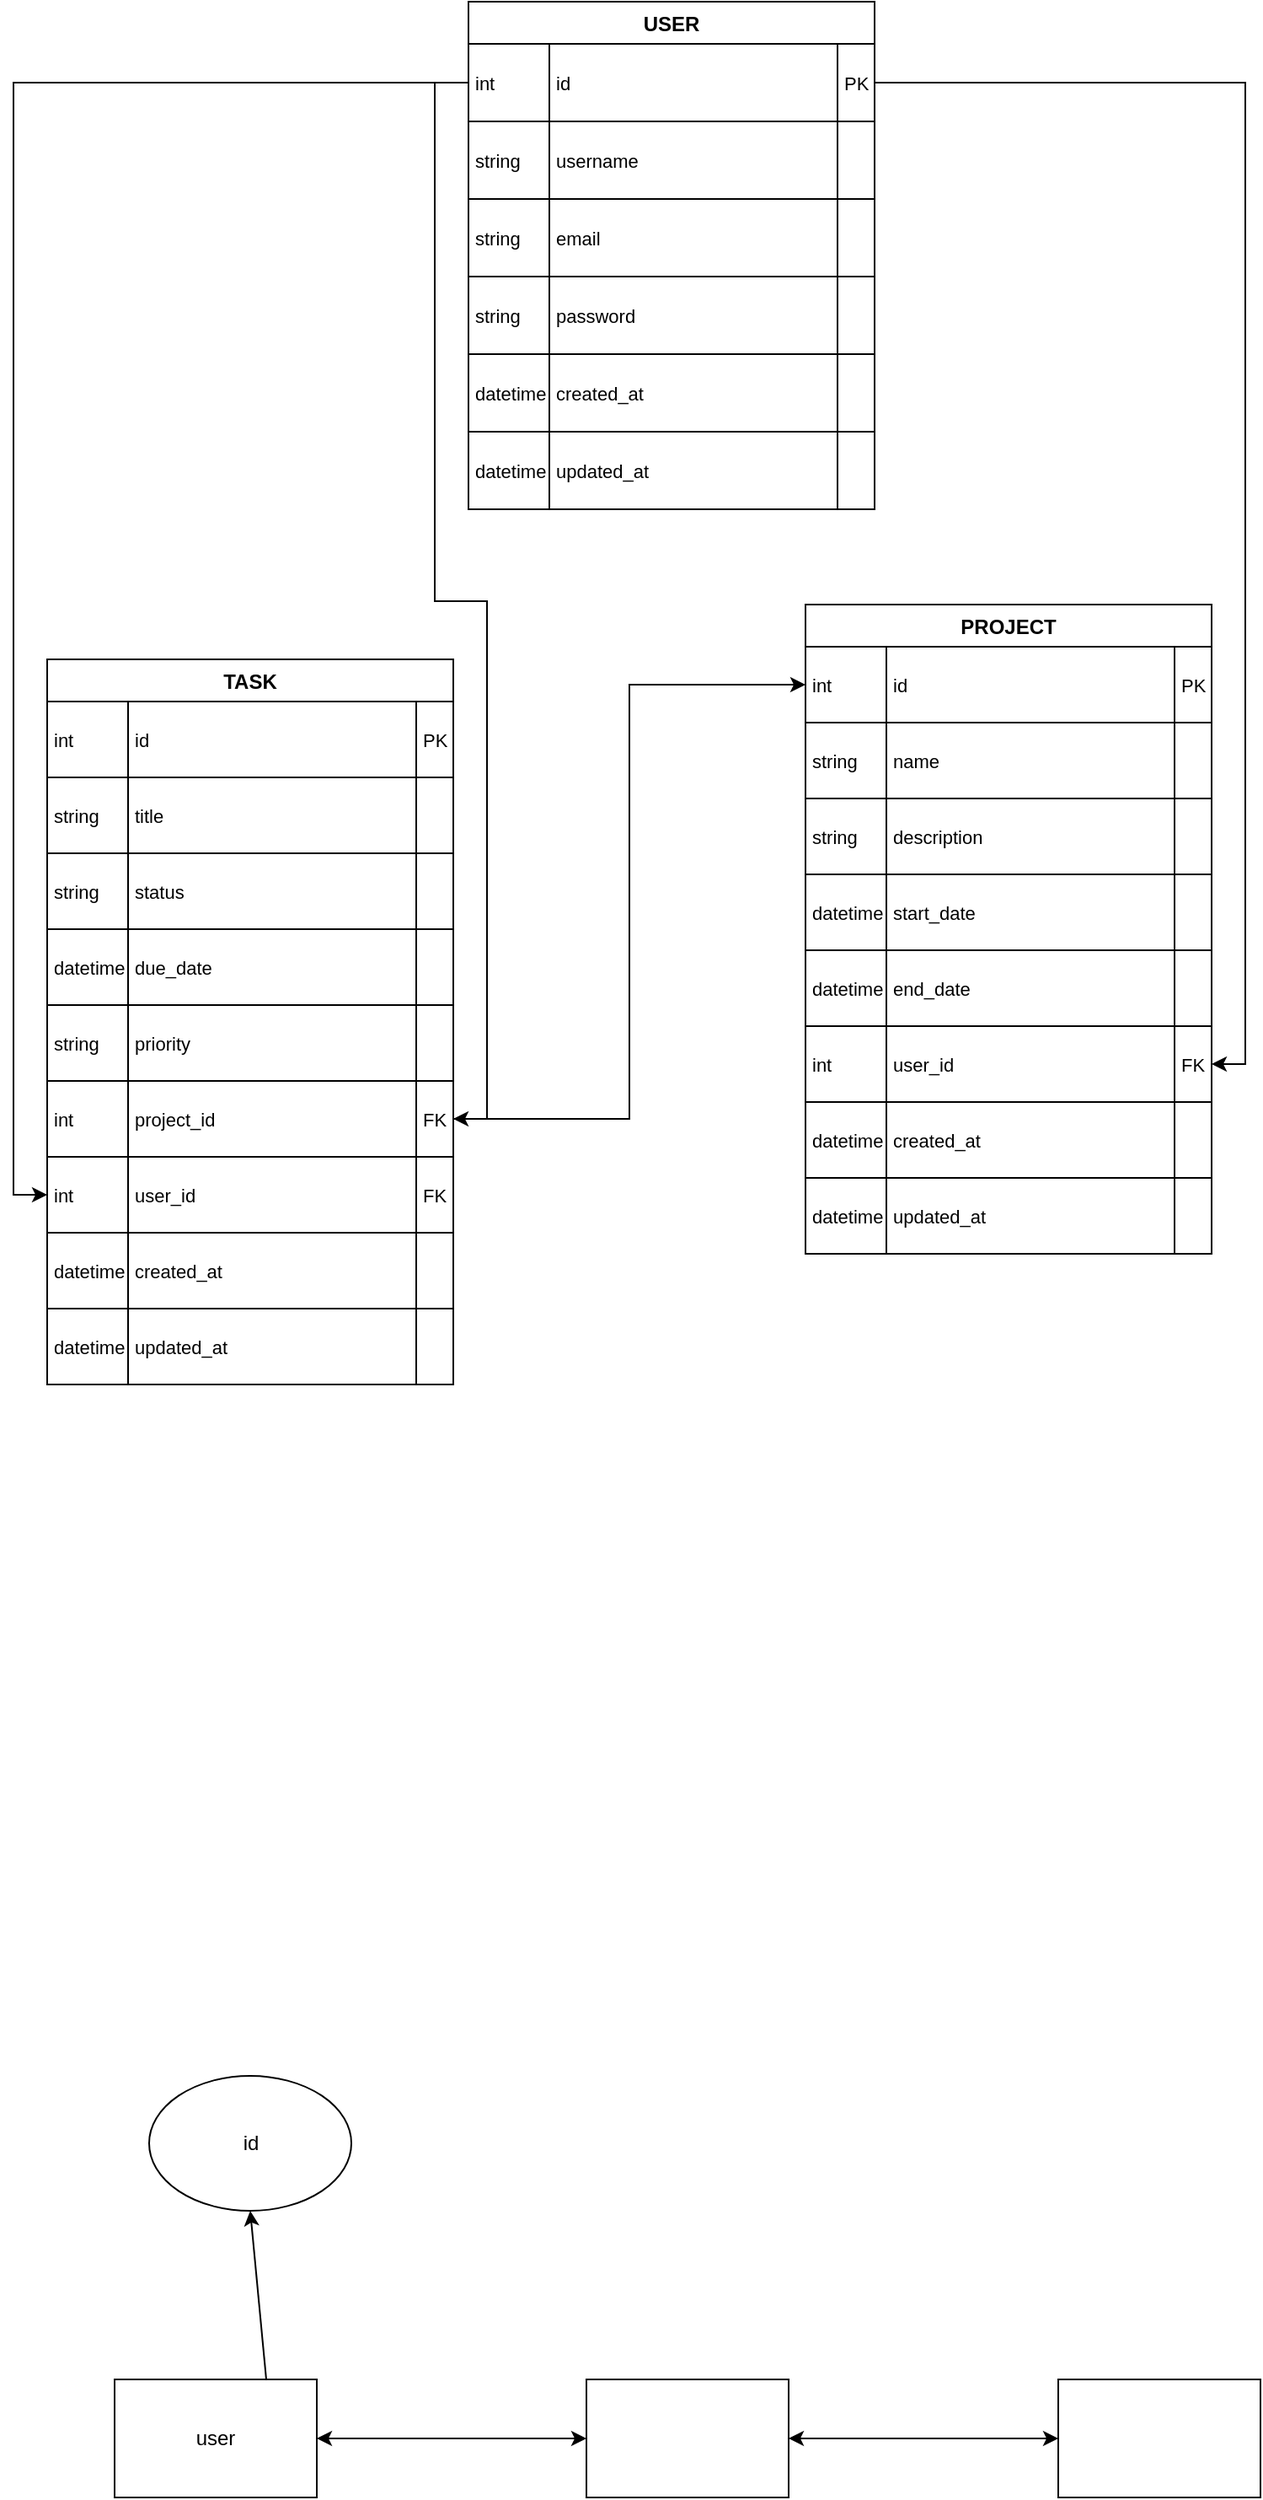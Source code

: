<mxfile version="28.2.0">
  <diagram name="Page-1" id="C9SLLcwLs_sJ_ZiHnEhX">
    <mxGraphModel dx="1042" dy="1711" grid="1" gridSize="10" guides="1" tooltips="1" connect="1" arrows="1" fold="1" page="1" pageScale="1" pageWidth="850" pageHeight="1100" math="0" shadow="0">
      <root>
        <mxCell id="0" />
        <mxCell id="1" parent="0" />
        <mxCell id="2" value="USER" style="shape=table;startSize=25;container=1;collapsible=0;childLayout=tableLayout;fixedRows=1;rowLines=1;fontStyle=1;align=center;resizeLast=1;" parent="1" vertex="1">
          <mxGeometry x="290" y="-1080" width="241" height="301" as="geometry" />
        </mxCell>
        <mxCell id="3" style="shape=tableRow;horizontal=0;startSize=0;swimlaneHead=0;swimlaneBody=0;fillColor=none;collapsible=0;dropTarget=0;points=[[0,0.5],[1,0.5]];portConstraint=eastwest;top=0;left=0;right=0;bottom=0;" parent="2" vertex="1">
          <mxGeometry y="25" width="241" height="46" as="geometry" />
        </mxCell>
        <mxCell id="4" value="int" style="shape=partialRectangle;connectable=0;fillColor=none;top=0;left=0;bottom=0;right=0;align=left;spacingLeft=2;overflow=hidden;fontSize=11;" parent="3" vertex="1">
          <mxGeometry width="48" height="46" as="geometry">
            <mxRectangle width="48" height="46" as="alternateBounds" />
          </mxGeometry>
        </mxCell>
        <mxCell id="5" value="id" style="shape=partialRectangle;connectable=0;fillColor=none;top=0;left=0;bottom=0;right=0;align=left;spacingLeft=2;overflow=hidden;fontSize=11;" parent="3" vertex="1">
          <mxGeometry x="48" width="171" height="46" as="geometry">
            <mxRectangle width="171" height="46" as="alternateBounds" />
          </mxGeometry>
        </mxCell>
        <mxCell id="6" value="PK" style="shape=partialRectangle;connectable=0;fillColor=none;top=0;left=0;bottom=0;right=0;align=left;spacingLeft=2;overflow=hidden;fontSize=11;" parent="3" vertex="1">
          <mxGeometry x="219" width="22" height="46" as="geometry">
            <mxRectangle width="22" height="46" as="alternateBounds" />
          </mxGeometry>
        </mxCell>
        <mxCell id="7" style="shape=tableRow;horizontal=0;startSize=0;swimlaneHead=0;swimlaneBody=0;fillColor=none;collapsible=0;dropTarget=0;points=[[0,0.5],[1,0.5]];portConstraint=eastwest;top=0;left=0;right=0;bottom=0;" parent="2" vertex="1">
          <mxGeometry y="71" width="241" height="46" as="geometry" />
        </mxCell>
        <mxCell id="8" value="string" style="shape=partialRectangle;connectable=0;fillColor=none;top=0;left=0;bottom=0;right=0;align=left;spacingLeft=2;overflow=hidden;fontSize=11;" parent="7" vertex="1">
          <mxGeometry width="48" height="46" as="geometry">
            <mxRectangle width="48" height="46" as="alternateBounds" />
          </mxGeometry>
        </mxCell>
        <mxCell id="9" value="username" style="shape=partialRectangle;connectable=0;fillColor=none;top=0;left=0;bottom=0;right=0;align=left;spacingLeft=2;overflow=hidden;fontSize=11;" parent="7" vertex="1">
          <mxGeometry x="48" width="171" height="46" as="geometry">
            <mxRectangle width="171" height="46" as="alternateBounds" />
          </mxGeometry>
        </mxCell>
        <mxCell id="10" value="" style="shape=partialRectangle;connectable=0;fillColor=none;top=0;left=0;bottom=0;right=0;align=left;spacingLeft=2;overflow=hidden;fontSize=11;" parent="7" vertex="1">
          <mxGeometry x="219" width="22" height="46" as="geometry">
            <mxRectangle width="22" height="46" as="alternateBounds" />
          </mxGeometry>
        </mxCell>
        <mxCell id="11" style="shape=tableRow;horizontal=0;startSize=0;swimlaneHead=0;swimlaneBody=0;fillColor=none;collapsible=0;dropTarget=0;points=[[0,0.5],[1,0.5]];portConstraint=eastwest;top=0;left=0;right=0;bottom=0;" parent="2" vertex="1">
          <mxGeometry y="117" width="241" height="46" as="geometry" />
        </mxCell>
        <mxCell id="12" value="string" style="shape=partialRectangle;connectable=0;fillColor=none;top=0;left=0;bottom=0;right=0;align=left;spacingLeft=2;overflow=hidden;fontSize=11;" parent="11" vertex="1">
          <mxGeometry width="48" height="46" as="geometry">
            <mxRectangle width="48" height="46" as="alternateBounds" />
          </mxGeometry>
        </mxCell>
        <mxCell id="13" value="email" style="shape=partialRectangle;connectable=0;fillColor=none;top=0;left=0;bottom=0;right=0;align=left;spacingLeft=2;overflow=hidden;fontSize=11;" parent="11" vertex="1">
          <mxGeometry x="48" width="171" height="46" as="geometry">
            <mxRectangle width="171" height="46" as="alternateBounds" />
          </mxGeometry>
        </mxCell>
        <mxCell id="14" value="" style="shape=partialRectangle;connectable=0;fillColor=none;top=0;left=0;bottom=0;right=0;align=left;spacingLeft=2;overflow=hidden;fontSize=11;" parent="11" vertex="1">
          <mxGeometry x="219" width="22" height="46" as="geometry">
            <mxRectangle width="22" height="46" as="alternateBounds" />
          </mxGeometry>
        </mxCell>
        <mxCell id="15" style="shape=tableRow;horizontal=0;startSize=0;swimlaneHead=0;swimlaneBody=0;fillColor=none;collapsible=0;dropTarget=0;points=[[0,0.5],[1,0.5]];portConstraint=eastwest;top=0;left=0;right=0;bottom=0;" parent="2" vertex="1">
          <mxGeometry y="163" width="241" height="46" as="geometry" />
        </mxCell>
        <mxCell id="16" value="string" style="shape=partialRectangle;connectable=0;fillColor=none;top=0;left=0;bottom=0;right=0;align=left;spacingLeft=2;overflow=hidden;fontSize=11;" parent="15" vertex="1">
          <mxGeometry width="48" height="46" as="geometry">
            <mxRectangle width="48" height="46" as="alternateBounds" />
          </mxGeometry>
        </mxCell>
        <mxCell id="17" value="password" style="shape=partialRectangle;connectable=0;fillColor=none;top=0;left=0;bottom=0;right=0;align=left;spacingLeft=2;overflow=hidden;fontSize=11;" parent="15" vertex="1">
          <mxGeometry x="48" width="171" height="46" as="geometry">
            <mxRectangle width="171" height="46" as="alternateBounds" />
          </mxGeometry>
        </mxCell>
        <mxCell id="18" value="" style="shape=partialRectangle;connectable=0;fillColor=none;top=0;left=0;bottom=0;right=0;align=left;spacingLeft=2;overflow=hidden;fontSize=11;" parent="15" vertex="1">
          <mxGeometry x="219" width="22" height="46" as="geometry">
            <mxRectangle width="22" height="46" as="alternateBounds" />
          </mxGeometry>
        </mxCell>
        <mxCell id="19" style="shape=tableRow;horizontal=0;startSize=0;swimlaneHead=0;swimlaneBody=0;fillColor=none;collapsible=0;dropTarget=0;points=[[0,0.5],[1,0.5]];portConstraint=eastwest;top=0;left=0;right=0;bottom=0;" parent="2" vertex="1">
          <mxGeometry y="209" width="241" height="46" as="geometry" />
        </mxCell>
        <mxCell id="20" value="datetime" style="shape=partialRectangle;connectable=0;fillColor=none;top=0;left=0;bottom=0;right=0;align=left;spacingLeft=2;overflow=hidden;fontSize=11;" parent="19" vertex="1">
          <mxGeometry width="48" height="46" as="geometry">
            <mxRectangle width="48" height="46" as="alternateBounds" />
          </mxGeometry>
        </mxCell>
        <mxCell id="21" value="created_at" style="shape=partialRectangle;connectable=0;fillColor=none;top=0;left=0;bottom=0;right=0;align=left;spacingLeft=2;overflow=hidden;fontSize=11;" parent="19" vertex="1">
          <mxGeometry x="48" width="171" height="46" as="geometry">
            <mxRectangle width="171" height="46" as="alternateBounds" />
          </mxGeometry>
        </mxCell>
        <mxCell id="22" value="" style="shape=partialRectangle;connectable=0;fillColor=none;top=0;left=0;bottom=0;right=0;align=left;spacingLeft=2;overflow=hidden;fontSize=11;" parent="19" vertex="1">
          <mxGeometry x="219" width="22" height="46" as="geometry">
            <mxRectangle width="22" height="46" as="alternateBounds" />
          </mxGeometry>
        </mxCell>
        <mxCell id="23" style="shape=tableRow;horizontal=0;startSize=0;swimlaneHead=0;swimlaneBody=0;fillColor=none;collapsible=0;dropTarget=0;points=[[0,0.5],[1,0.5]];portConstraint=eastwest;top=0;left=0;right=0;bottom=0;" parent="2" vertex="1">
          <mxGeometry y="255" width="241" height="46" as="geometry" />
        </mxCell>
        <mxCell id="24" value="datetime" style="shape=partialRectangle;connectable=0;fillColor=none;top=0;left=0;bottom=0;right=0;align=left;spacingLeft=2;overflow=hidden;fontSize=11;" parent="23" vertex="1">
          <mxGeometry width="48" height="46" as="geometry">
            <mxRectangle width="48" height="46" as="alternateBounds" />
          </mxGeometry>
        </mxCell>
        <mxCell id="25" value="updated_at" style="shape=partialRectangle;connectable=0;fillColor=none;top=0;left=0;bottom=0;right=0;align=left;spacingLeft=2;overflow=hidden;fontSize=11;" parent="23" vertex="1">
          <mxGeometry x="48" width="171" height="46" as="geometry">
            <mxRectangle width="171" height="46" as="alternateBounds" />
          </mxGeometry>
        </mxCell>
        <mxCell id="26" value="" style="shape=partialRectangle;connectable=0;fillColor=none;top=0;left=0;bottom=0;right=0;align=left;spacingLeft=2;overflow=hidden;fontSize=11;" parent="23" vertex="1">
          <mxGeometry x="219" width="22" height="46" as="geometry">
            <mxRectangle width="22" height="46" as="alternateBounds" />
          </mxGeometry>
        </mxCell>
        <mxCell id="27" value="PROJECT" style="shape=table;startSize=25;container=1;collapsible=0;childLayout=tableLayout;fixedRows=1;rowLines=1;fontStyle=1;align=center;resizeLast=1;" parent="1" vertex="1">
          <mxGeometry x="490" y="-722.5" width="241" height="385" as="geometry" />
        </mxCell>
        <mxCell id="28" style="shape=tableRow;horizontal=0;startSize=0;swimlaneHead=0;swimlaneBody=0;fillColor=none;collapsible=0;dropTarget=0;points=[[0,0.5],[1,0.5]];portConstraint=eastwest;top=0;left=0;right=0;bottom=0;" parent="27" vertex="1">
          <mxGeometry y="25" width="241" height="45" as="geometry" />
        </mxCell>
        <mxCell id="29" value="int" style="shape=partialRectangle;connectable=0;fillColor=none;top=0;left=0;bottom=0;right=0;align=left;spacingLeft=2;overflow=hidden;fontSize=11;" parent="28" vertex="1">
          <mxGeometry width="48" height="45" as="geometry">
            <mxRectangle width="48" height="45" as="alternateBounds" />
          </mxGeometry>
        </mxCell>
        <mxCell id="30" value="id" style="shape=partialRectangle;connectable=0;fillColor=none;top=0;left=0;bottom=0;right=0;align=left;spacingLeft=2;overflow=hidden;fontSize=11;" parent="28" vertex="1">
          <mxGeometry x="48" width="171" height="45" as="geometry">
            <mxRectangle width="171" height="45" as="alternateBounds" />
          </mxGeometry>
        </mxCell>
        <mxCell id="31" value="PK" style="shape=partialRectangle;connectable=0;fillColor=none;top=0;left=0;bottom=0;right=0;align=left;spacingLeft=2;overflow=hidden;fontSize=11;" parent="28" vertex="1">
          <mxGeometry x="219" width="22" height="45" as="geometry">
            <mxRectangle width="22" height="45" as="alternateBounds" />
          </mxGeometry>
        </mxCell>
        <mxCell id="32" style="shape=tableRow;horizontal=0;startSize=0;swimlaneHead=0;swimlaneBody=0;fillColor=none;collapsible=0;dropTarget=0;points=[[0,0.5],[1,0.5]];portConstraint=eastwest;top=0;left=0;right=0;bottom=0;" parent="27" vertex="1">
          <mxGeometry y="70" width="241" height="45" as="geometry" />
        </mxCell>
        <mxCell id="33" value="string" style="shape=partialRectangle;connectable=0;fillColor=none;top=0;left=0;bottom=0;right=0;align=left;spacingLeft=2;overflow=hidden;fontSize=11;" parent="32" vertex="1">
          <mxGeometry width="48" height="45" as="geometry">
            <mxRectangle width="48" height="45" as="alternateBounds" />
          </mxGeometry>
        </mxCell>
        <mxCell id="34" value="name" style="shape=partialRectangle;connectable=0;fillColor=none;top=0;left=0;bottom=0;right=0;align=left;spacingLeft=2;overflow=hidden;fontSize=11;" parent="32" vertex="1">
          <mxGeometry x="48" width="171" height="45" as="geometry">
            <mxRectangle width="171" height="45" as="alternateBounds" />
          </mxGeometry>
        </mxCell>
        <mxCell id="35" value="" style="shape=partialRectangle;connectable=0;fillColor=none;top=0;left=0;bottom=0;right=0;align=left;spacingLeft=2;overflow=hidden;fontSize=11;" parent="32" vertex="1">
          <mxGeometry x="219" width="22" height="45" as="geometry">
            <mxRectangle width="22" height="45" as="alternateBounds" />
          </mxGeometry>
        </mxCell>
        <mxCell id="36" style="shape=tableRow;horizontal=0;startSize=0;swimlaneHead=0;swimlaneBody=0;fillColor=none;collapsible=0;dropTarget=0;points=[[0,0.5],[1,0.5]];portConstraint=eastwest;top=0;left=0;right=0;bottom=0;" parent="27" vertex="1">
          <mxGeometry y="115" width="241" height="45" as="geometry" />
        </mxCell>
        <mxCell id="37" value="string" style="shape=partialRectangle;connectable=0;fillColor=none;top=0;left=0;bottom=0;right=0;align=left;spacingLeft=2;overflow=hidden;fontSize=11;" parent="36" vertex="1">
          <mxGeometry width="48" height="45" as="geometry">
            <mxRectangle width="48" height="45" as="alternateBounds" />
          </mxGeometry>
        </mxCell>
        <mxCell id="38" value="description" style="shape=partialRectangle;connectable=0;fillColor=none;top=0;left=0;bottom=0;right=0;align=left;spacingLeft=2;overflow=hidden;fontSize=11;" parent="36" vertex="1">
          <mxGeometry x="48" width="171" height="45" as="geometry">
            <mxRectangle width="171" height="45" as="alternateBounds" />
          </mxGeometry>
        </mxCell>
        <mxCell id="39" value="" style="shape=partialRectangle;connectable=0;fillColor=none;top=0;left=0;bottom=0;right=0;align=left;spacingLeft=2;overflow=hidden;fontSize=11;" parent="36" vertex="1">
          <mxGeometry x="219" width="22" height="45" as="geometry">
            <mxRectangle width="22" height="45" as="alternateBounds" />
          </mxGeometry>
        </mxCell>
        <mxCell id="40" style="shape=tableRow;horizontal=0;startSize=0;swimlaneHead=0;swimlaneBody=0;fillColor=none;collapsible=0;dropTarget=0;points=[[0,0.5],[1,0.5]];portConstraint=eastwest;top=0;left=0;right=0;bottom=0;" parent="27" vertex="1">
          <mxGeometry y="160" width="241" height="45" as="geometry" />
        </mxCell>
        <mxCell id="41" value="datetime" style="shape=partialRectangle;connectable=0;fillColor=none;top=0;left=0;bottom=0;right=0;align=left;spacingLeft=2;overflow=hidden;fontSize=11;" parent="40" vertex="1">
          <mxGeometry width="48" height="45" as="geometry">
            <mxRectangle width="48" height="45" as="alternateBounds" />
          </mxGeometry>
        </mxCell>
        <mxCell id="42" value="start_date" style="shape=partialRectangle;connectable=0;fillColor=none;top=0;left=0;bottom=0;right=0;align=left;spacingLeft=2;overflow=hidden;fontSize=11;" parent="40" vertex="1">
          <mxGeometry x="48" width="171" height="45" as="geometry">
            <mxRectangle width="171" height="45" as="alternateBounds" />
          </mxGeometry>
        </mxCell>
        <mxCell id="43" value="" style="shape=partialRectangle;connectable=0;fillColor=none;top=0;left=0;bottom=0;right=0;align=left;spacingLeft=2;overflow=hidden;fontSize=11;" parent="40" vertex="1">
          <mxGeometry x="219" width="22" height="45" as="geometry">
            <mxRectangle width="22" height="45" as="alternateBounds" />
          </mxGeometry>
        </mxCell>
        <mxCell id="44" style="shape=tableRow;horizontal=0;startSize=0;swimlaneHead=0;swimlaneBody=0;fillColor=none;collapsible=0;dropTarget=0;points=[[0,0.5],[1,0.5]];portConstraint=eastwest;top=0;left=0;right=0;bottom=0;" parent="27" vertex="1">
          <mxGeometry y="205" width="241" height="45" as="geometry" />
        </mxCell>
        <mxCell id="45" value="datetime" style="shape=partialRectangle;connectable=0;fillColor=none;top=0;left=0;bottom=0;right=0;align=left;spacingLeft=2;overflow=hidden;fontSize=11;" parent="44" vertex="1">
          <mxGeometry width="48" height="45" as="geometry">
            <mxRectangle width="48" height="45" as="alternateBounds" />
          </mxGeometry>
        </mxCell>
        <mxCell id="46" value="end_date" style="shape=partialRectangle;connectable=0;fillColor=none;top=0;left=0;bottom=0;right=0;align=left;spacingLeft=2;overflow=hidden;fontSize=11;" parent="44" vertex="1">
          <mxGeometry x="48" width="171" height="45" as="geometry">
            <mxRectangle width="171" height="45" as="alternateBounds" />
          </mxGeometry>
        </mxCell>
        <mxCell id="47" value="" style="shape=partialRectangle;connectable=0;fillColor=none;top=0;left=0;bottom=0;right=0;align=left;spacingLeft=2;overflow=hidden;fontSize=11;" parent="44" vertex="1">
          <mxGeometry x="219" width="22" height="45" as="geometry">
            <mxRectangle width="22" height="45" as="alternateBounds" />
          </mxGeometry>
        </mxCell>
        <mxCell id="48" style="shape=tableRow;horizontal=0;startSize=0;swimlaneHead=0;swimlaneBody=0;fillColor=none;collapsible=0;dropTarget=0;points=[[0,0.5],[1,0.5]];portConstraint=eastwest;top=0;left=0;right=0;bottom=0;" parent="27" vertex="1">
          <mxGeometry y="250" width="241" height="45" as="geometry" />
        </mxCell>
        <mxCell id="49" value="int" style="shape=partialRectangle;connectable=0;fillColor=none;top=0;left=0;bottom=0;right=0;align=left;spacingLeft=2;overflow=hidden;fontSize=11;" parent="48" vertex="1">
          <mxGeometry width="48" height="45" as="geometry">
            <mxRectangle width="48" height="45" as="alternateBounds" />
          </mxGeometry>
        </mxCell>
        <mxCell id="50" value="user_id" style="shape=partialRectangle;connectable=0;fillColor=none;top=0;left=0;bottom=0;right=0;align=left;spacingLeft=2;overflow=hidden;fontSize=11;" parent="48" vertex="1">
          <mxGeometry x="48" width="171" height="45" as="geometry">
            <mxRectangle width="171" height="45" as="alternateBounds" />
          </mxGeometry>
        </mxCell>
        <mxCell id="51" value="FK" style="shape=partialRectangle;connectable=0;fillColor=none;top=0;left=0;bottom=0;right=0;align=left;spacingLeft=2;overflow=hidden;fontSize=11;" parent="48" vertex="1">
          <mxGeometry x="219" width="22" height="45" as="geometry">
            <mxRectangle width="22" height="45" as="alternateBounds" />
          </mxGeometry>
        </mxCell>
        <mxCell id="52" style="shape=tableRow;horizontal=0;startSize=0;swimlaneHead=0;swimlaneBody=0;fillColor=none;collapsible=0;dropTarget=0;points=[[0,0.5],[1,0.5]];portConstraint=eastwest;top=0;left=0;right=0;bottom=0;" parent="27" vertex="1">
          <mxGeometry y="295" width="241" height="45" as="geometry" />
        </mxCell>
        <mxCell id="53" value="datetime" style="shape=partialRectangle;connectable=0;fillColor=none;top=0;left=0;bottom=0;right=0;align=left;spacingLeft=2;overflow=hidden;fontSize=11;" parent="52" vertex="1">
          <mxGeometry width="48" height="45" as="geometry">
            <mxRectangle width="48" height="45" as="alternateBounds" />
          </mxGeometry>
        </mxCell>
        <mxCell id="54" value="created_at" style="shape=partialRectangle;connectable=0;fillColor=none;top=0;left=0;bottom=0;right=0;align=left;spacingLeft=2;overflow=hidden;fontSize=11;" parent="52" vertex="1">
          <mxGeometry x="48" width="171" height="45" as="geometry">
            <mxRectangle width="171" height="45" as="alternateBounds" />
          </mxGeometry>
        </mxCell>
        <mxCell id="55" value="" style="shape=partialRectangle;connectable=0;fillColor=none;top=0;left=0;bottom=0;right=0;align=left;spacingLeft=2;overflow=hidden;fontSize=11;" parent="52" vertex="1">
          <mxGeometry x="219" width="22" height="45" as="geometry">
            <mxRectangle width="22" height="45" as="alternateBounds" />
          </mxGeometry>
        </mxCell>
        <mxCell id="56" style="shape=tableRow;horizontal=0;startSize=0;swimlaneHead=0;swimlaneBody=0;fillColor=none;collapsible=0;dropTarget=0;points=[[0,0.5],[1,0.5]];portConstraint=eastwest;top=0;left=0;right=0;bottom=0;" parent="27" vertex="1">
          <mxGeometry y="340" width="241" height="45" as="geometry" />
        </mxCell>
        <mxCell id="57" value="datetime" style="shape=partialRectangle;connectable=0;fillColor=none;top=0;left=0;bottom=0;right=0;align=left;spacingLeft=2;overflow=hidden;fontSize=11;" parent="56" vertex="1">
          <mxGeometry width="48" height="45" as="geometry">
            <mxRectangle width="48" height="45" as="alternateBounds" />
          </mxGeometry>
        </mxCell>
        <mxCell id="58" value="updated_at" style="shape=partialRectangle;connectable=0;fillColor=none;top=0;left=0;bottom=0;right=0;align=left;spacingLeft=2;overflow=hidden;fontSize=11;" parent="56" vertex="1">
          <mxGeometry x="48" width="171" height="45" as="geometry">
            <mxRectangle width="171" height="45" as="alternateBounds" />
          </mxGeometry>
        </mxCell>
        <mxCell id="59" value="" style="shape=partialRectangle;connectable=0;fillColor=none;top=0;left=0;bottom=0;right=0;align=left;spacingLeft=2;overflow=hidden;fontSize=11;" parent="56" vertex="1">
          <mxGeometry x="219" width="22" height="45" as="geometry">
            <mxRectangle width="22" height="45" as="alternateBounds" />
          </mxGeometry>
        </mxCell>
        <mxCell id="60" value="TASK" style="shape=table;startSize=25;container=1;collapsible=0;childLayout=tableLayout;fixedRows=1;rowLines=1;fontStyle=1;align=center;resizeLast=1;" parent="1" vertex="1">
          <mxGeometry x="40" y="-690" width="241" height="430" as="geometry" />
        </mxCell>
        <mxCell id="61" style="shape=tableRow;horizontal=0;startSize=0;swimlaneHead=0;swimlaneBody=0;fillColor=none;collapsible=0;dropTarget=0;points=[[0,0.5],[1,0.5]];portConstraint=eastwest;top=0;left=0;right=0;bottom=0;" parent="60" vertex="1">
          <mxGeometry y="25" width="241" height="45" as="geometry" />
        </mxCell>
        <mxCell id="62" value="int" style="shape=partialRectangle;connectable=0;fillColor=none;top=0;left=0;bottom=0;right=0;align=left;spacingLeft=2;overflow=hidden;fontSize=11;" parent="61" vertex="1">
          <mxGeometry width="48" height="45" as="geometry">
            <mxRectangle width="48" height="45" as="alternateBounds" />
          </mxGeometry>
        </mxCell>
        <mxCell id="63" value="id" style="shape=partialRectangle;connectable=0;fillColor=none;top=0;left=0;bottom=0;right=0;align=left;spacingLeft=2;overflow=hidden;fontSize=11;" parent="61" vertex="1">
          <mxGeometry x="48" width="171" height="45" as="geometry">
            <mxRectangle width="171" height="45" as="alternateBounds" />
          </mxGeometry>
        </mxCell>
        <mxCell id="64" value="PK" style="shape=partialRectangle;connectable=0;fillColor=none;top=0;left=0;bottom=0;right=0;align=left;spacingLeft=2;overflow=hidden;fontSize=11;" parent="61" vertex="1">
          <mxGeometry x="219" width="22" height="45" as="geometry">
            <mxRectangle width="22" height="45" as="alternateBounds" />
          </mxGeometry>
        </mxCell>
        <mxCell id="65" style="shape=tableRow;horizontal=0;startSize=0;swimlaneHead=0;swimlaneBody=0;fillColor=none;collapsible=0;dropTarget=0;points=[[0,0.5],[1,0.5]];portConstraint=eastwest;top=0;left=0;right=0;bottom=0;" parent="60" vertex="1">
          <mxGeometry y="70" width="241" height="45" as="geometry" />
        </mxCell>
        <mxCell id="66" value="string" style="shape=partialRectangle;connectable=0;fillColor=none;top=0;left=0;bottom=0;right=0;align=left;spacingLeft=2;overflow=hidden;fontSize=11;" parent="65" vertex="1">
          <mxGeometry width="48" height="45" as="geometry">
            <mxRectangle width="48" height="45" as="alternateBounds" />
          </mxGeometry>
        </mxCell>
        <mxCell id="67" value="title" style="shape=partialRectangle;connectable=0;fillColor=none;top=0;left=0;bottom=0;right=0;align=left;spacingLeft=2;overflow=hidden;fontSize=11;" parent="65" vertex="1">
          <mxGeometry x="48" width="171" height="45" as="geometry">
            <mxRectangle width="171" height="45" as="alternateBounds" />
          </mxGeometry>
        </mxCell>
        <mxCell id="68" value="" style="shape=partialRectangle;connectable=0;fillColor=none;top=0;left=0;bottom=0;right=0;align=left;spacingLeft=2;overflow=hidden;fontSize=11;" parent="65" vertex="1">
          <mxGeometry x="219" width="22" height="45" as="geometry">
            <mxRectangle width="22" height="45" as="alternateBounds" />
          </mxGeometry>
        </mxCell>
        <mxCell id="69" style="shape=tableRow;horizontal=0;startSize=0;swimlaneHead=0;swimlaneBody=0;fillColor=none;collapsible=0;dropTarget=0;points=[[0,0.5],[1,0.5]];portConstraint=eastwest;top=0;left=0;right=0;bottom=0;" parent="60" vertex="1">
          <mxGeometry y="115" width="241" height="45" as="geometry" />
        </mxCell>
        <mxCell id="70" value="string" style="shape=partialRectangle;connectable=0;fillColor=none;top=0;left=0;bottom=0;right=0;align=left;spacingLeft=2;overflow=hidden;fontSize=11;" parent="69" vertex="1">
          <mxGeometry width="48" height="45" as="geometry">
            <mxRectangle width="48" height="45" as="alternateBounds" />
          </mxGeometry>
        </mxCell>
        <mxCell id="71" value="status" style="shape=partialRectangle;connectable=0;fillColor=none;top=0;left=0;bottom=0;right=0;align=left;spacingLeft=2;overflow=hidden;fontSize=11;" parent="69" vertex="1">
          <mxGeometry x="48" width="171" height="45" as="geometry">
            <mxRectangle width="171" height="45" as="alternateBounds" />
          </mxGeometry>
        </mxCell>
        <mxCell id="72" value="" style="shape=partialRectangle;connectable=0;fillColor=none;top=0;left=0;bottom=0;right=0;align=left;spacingLeft=2;overflow=hidden;fontSize=11;" parent="69" vertex="1">
          <mxGeometry x="219" width="22" height="45" as="geometry">
            <mxRectangle width="22" height="45" as="alternateBounds" />
          </mxGeometry>
        </mxCell>
        <mxCell id="73" style="shape=tableRow;horizontal=0;startSize=0;swimlaneHead=0;swimlaneBody=0;fillColor=none;collapsible=0;dropTarget=0;points=[[0,0.5],[1,0.5]];portConstraint=eastwest;top=0;left=0;right=0;bottom=0;" parent="60" vertex="1">
          <mxGeometry y="160" width="241" height="45" as="geometry" />
        </mxCell>
        <mxCell id="74" value="datetime" style="shape=partialRectangle;connectable=0;fillColor=none;top=0;left=0;bottom=0;right=0;align=left;spacingLeft=2;overflow=hidden;fontSize=11;" parent="73" vertex="1">
          <mxGeometry width="48" height="45" as="geometry">
            <mxRectangle width="48" height="45" as="alternateBounds" />
          </mxGeometry>
        </mxCell>
        <mxCell id="75" value="due_date" style="shape=partialRectangle;connectable=0;fillColor=none;top=0;left=0;bottom=0;right=0;align=left;spacingLeft=2;overflow=hidden;fontSize=11;" parent="73" vertex="1">
          <mxGeometry x="48" width="171" height="45" as="geometry">
            <mxRectangle width="171" height="45" as="alternateBounds" />
          </mxGeometry>
        </mxCell>
        <mxCell id="76" value="" style="shape=partialRectangle;connectable=0;fillColor=none;top=0;left=0;bottom=0;right=0;align=left;spacingLeft=2;overflow=hidden;fontSize=11;" parent="73" vertex="1">
          <mxGeometry x="219" width="22" height="45" as="geometry">
            <mxRectangle width="22" height="45" as="alternateBounds" />
          </mxGeometry>
        </mxCell>
        <mxCell id="77" style="shape=tableRow;horizontal=0;startSize=0;swimlaneHead=0;swimlaneBody=0;fillColor=none;collapsible=0;dropTarget=0;points=[[0,0.5],[1,0.5]];portConstraint=eastwest;top=0;left=0;right=0;bottom=0;" parent="60" vertex="1">
          <mxGeometry y="205" width="241" height="45" as="geometry" />
        </mxCell>
        <mxCell id="78" value="string" style="shape=partialRectangle;connectable=0;fillColor=none;top=0;left=0;bottom=0;right=0;align=left;spacingLeft=2;overflow=hidden;fontSize=11;" parent="77" vertex="1">
          <mxGeometry width="48" height="45" as="geometry">
            <mxRectangle width="48" height="45" as="alternateBounds" />
          </mxGeometry>
        </mxCell>
        <mxCell id="79" value="priority" style="shape=partialRectangle;connectable=0;fillColor=none;top=0;left=0;bottom=0;right=0;align=left;spacingLeft=2;overflow=hidden;fontSize=11;" parent="77" vertex="1">
          <mxGeometry x="48" width="171" height="45" as="geometry">
            <mxRectangle width="171" height="45" as="alternateBounds" />
          </mxGeometry>
        </mxCell>
        <mxCell id="80" value="" style="shape=partialRectangle;connectable=0;fillColor=none;top=0;left=0;bottom=0;right=0;align=left;spacingLeft=2;overflow=hidden;fontSize=11;" parent="77" vertex="1">
          <mxGeometry x="219" width="22" height="45" as="geometry">
            <mxRectangle width="22" height="45" as="alternateBounds" />
          </mxGeometry>
        </mxCell>
        <mxCell id="81" style="shape=tableRow;horizontal=0;startSize=0;swimlaneHead=0;swimlaneBody=0;fillColor=none;collapsible=0;dropTarget=0;points=[[0,0.5],[1,0.5]];portConstraint=eastwest;top=0;left=0;right=0;bottom=0;" parent="60" vertex="1">
          <mxGeometry y="250" width="241" height="45" as="geometry" />
        </mxCell>
        <mxCell id="82" value="int" style="shape=partialRectangle;connectable=0;fillColor=none;top=0;left=0;bottom=0;right=0;align=left;spacingLeft=2;overflow=hidden;fontSize=11;" parent="81" vertex="1">
          <mxGeometry width="48" height="45" as="geometry">
            <mxRectangle width="48" height="45" as="alternateBounds" />
          </mxGeometry>
        </mxCell>
        <mxCell id="83" value="project_id" style="shape=partialRectangle;connectable=0;fillColor=none;top=0;left=0;bottom=0;right=0;align=left;spacingLeft=2;overflow=hidden;fontSize=11;" parent="81" vertex="1">
          <mxGeometry x="48" width="171" height="45" as="geometry">
            <mxRectangle width="171" height="45" as="alternateBounds" />
          </mxGeometry>
        </mxCell>
        <mxCell id="84" value="FK" style="shape=partialRectangle;connectable=0;fillColor=none;top=0;left=0;bottom=0;right=0;align=left;spacingLeft=2;overflow=hidden;fontSize=11;" parent="81" vertex="1">
          <mxGeometry x="219" width="22" height="45" as="geometry">
            <mxRectangle width="22" height="45" as="alternateBounds" />
          </mxGeometry>
        </mxCell>
        <mxCell id="85" style="shape=tableRow;horizontal=0;startSize=0;swimlaneHead=0;swimlaneBody=0;fillColor=none;collapsible=0;dropTarget=0;points=[[0,0.5],[1,0.5]];portConstraint=eastwest;top=0;left=0;right=0;bottom=0;" parent="60" vertex="1">
          <mxGeometry y="295" width="241" height="45" as="geometry" />
        </mxCell>
        <mxCell id="86" value="int" style="shape=partialRectangle;connectable=0;fillColor=none;top=0;left=0;bottom=0;right=0;align=left;spacingLeft=2;overflow=hidden;fontSize=11;" parent="85" vertex="1">
          <mxGeometry width="48" height="45" as="geometry">
            <mxRectangle width="48" height="45" as="alternateBounds" />
          </mxGeometry>
        </mxCell>
        <mxCell id="87" value="user_id" style="shape=partialRectangle;connectable=0;fillColor=none;top=0;left=0;bottom=0;right=0;align=left;spacingLeft=2;overflow=hidden;fontSize=11;" parent="85" vertex="1">
          <mxGeometry x="48" width="171" height="45" as="geometry">
            <mxRectangle width="171" height="45" as="alternateBounds" />
          </mxGeometry>
        </mxCell>
        <mxCell id="88" value="FK" style="shape=partialRectangle;connectable=0;fillColor=none;top=0;left=0;bottom=0;right=0;align=left;spacingLeft=2;overflow=hidden;fontSize=11;" parent="85" vertex="1">
          <mxGeometry x="219" width="22" height="45" as="geometry">
            <mxRectangle width="22" height="45" as="alternateBounds" />
          </mxGeometry>
        </mxCell>
        <mxCell id="89" style="shape=tableRow;horizontal=0;startSize=0;swimlaneHead=0;swimlaneBody=0;fillColor=none;collapsible=0;dropTarget=0;points=[[0,0.5],[1,0.5]];portConstraint=eastwest;top=0;left=0;right=0;bottom=0;" parent="60" vertex="1">
          <mxGeometry y="340" width="241" height="45" as="geometry" />
        </mxCell>
        <mxCell id="90" value="datetime" style="shape=partialRectangle;connectable=0;fillColor=none;top=0;left=0;bottom=0;right=0;align=left;spacingLeft=2;overflow=hidden;fontSize=11;" parent="89" vertex="1">
          <mxGeometry width="48" height="45" as="geometry">
            <mxRectangle width="48" height="45" as="alternateBounds" />
          </mxGeometry>
        </mxCell>
        <mxCell id="91" value="created_at" style="shape=partialRectangle;connectable=0;fillColor=none;top=0;left=0;bottom=0;right=0;align=left;spacingLeft=2;overflow=hidden;fontSize=11;" parent="89" vertex="1">
          <mxGeometry x="48" width="171" height="45" as="geometry">
            <mxRectangle width="171" height="45" as="alternateBounds" />
          </mxGeometry>
        </mxCell>
        <mxCell id="92" value="" style="shape=partialRectangle;connectable=0;fillColor=none;top=0;left=0;bottom=0;right=0;align=left;spacingLeft=2;overflow=hidden;fontSize=11;" parent="89" vertex="1">
          <mxGeometry x="219" width="22" height="45" as="geometry">
            <mxRectangle width="22" height="45" as="alternateBounds" />
          </mxGeometry>
        </mxCell>
        <mxCell id="93" style="shape=tableRow;horizontal=0;startSize=0;swimlaneHead=0;swimlaneBody=0;fillColor=none;collapsible=0;dropTarget=0;points=[[0,0.5],[1,0.5]];portConstraint=eastwest;top=0;left=0;right=0;bottom=0;" parent="60" vertex="1">
          <mxGeometry y="385" width="241" height="45" as="geometry" />
        </mxCell>
        <mxCell id="94" value="datetime" style="shape=partialRectangle;connectable=0;fillColor=none;top=0;left=0;bottom=0;right=0;align=left;spacingLeft=2;overflow=hidden;fontSize=11;" parent="93" vertex="1">
          <mxGeometry width="48" height="45" as="geometry">
            <mxRectangle width="48" height="45" as="alternateBounds" />
          </mxGeometry>
        </mxCell>
        <mxCell id="95" value="updated_at" style="shape=partialRectangle;connectable=0;fillColor=none;top=0;left=0;bottom=0;right=0;align=left;spacingLeft=2;overflow=hidden;fontSize=11;" parent="93" vertex="1">
          <mxGeometry x="48" width="171" height="45" as="geometry">
            <mxRectangle width="171" height="45" as="alternateBounds" />
          </mxGeometry>
        </mxCell>
        <mxCell id="96" value="" style="shape=partialRectangle;connectable=0;fillColor=none;top=0;left=0;bottom=0;right=0;align=left;spacingLeft=2;overflow=hidden;fontSize=11;" parent="93" vertex="1">
          <mxGeometry x="219" width="22" height="45" as="geometry">
            <mxRectangle width="22" height="45" as="alternateBounds" />
          </mxGeometry>
        </mxCell>
        <mxCell id="dSECSWxMvJnlZ47PI5qp-99" style="edgeStyle=orthogonalEdgeStyle;rounded=0;orthogonalLoop=1;jettySize=auto;html=1;exitX=1;exitY=0.5;exitDx=0;exitDy=0;entryX=1;entryY=0.5;entryDx=0;entryDy=0;" parent="1" source="3" target="48" edge="1">
          <mxGeometry relative="1" as="geometry" />
        </mxCell>
        <mxCell id="dSECSWxMvJnlZ47PI5qp-100" style="edgeStyle=orthogonalEdgeStyle;rounded=0;orthogonalLoop=1;jettySize=auto;html=1;entryX=0;entryY=0.5;entryDx=0;entryDy=0;" parent="1" source="81" target="28" edge="1">
          <mxGeometry relative="1" as="geometry" />
        </mxCell>
        <mxCell id="dSECSWxMvJnlZ47PI5qp-101" style="edgeStyle=orthogonalEdgeStyle;rounded=0;orthogonalLoop=1;jettySize=auto;html=1;entryX=0;entryY=0.5;entryDx=0;entryDy=0;" parent="1" source="3" target="85" edge="1">
          <mxGeometry relative="1" as="geometry" />
        </mxCell>
        <mxCell id="dSECSWxMvJnlZ47PI5qp-102" style="edgeStyle=orthogonalEdgeStyle;rounded=0;orthogonalLoop=1;jettySize=auto;html=1;entryX=1;entryY=0.5;entryDx=0;entryDy=0;" parent="1" source="3" target="81" edge="1">
          <mxGeometry relative="1" as="geometry" />
        </mxCell>
        <mxCell id="OXTeVKzTe3TqBfFrOWO6-96" value="" style="rounded=0;whiteSpace=wrap;html=1;" vertex="1" parent="1">
          <mxGeometry x="360" y="330" width="120" height="70" as="geometry" />
        </mxCell>
        <mxCell id="OXTeVKzTe3TqBfFrOWO6-97" value="user" style="rounded=0;whiteSpace=wrap;html=1;" vertex="1" parent="1">
          <mxGeometry x="80" y="330" width="120" height="70" as="geometry" />
        </mxCell>
        <mxCell id="OXTeVKzTe3TqBfFrOWO6-98" value="" style="rounded=0;whiteSpace=wrap;html=1;" vertex="1" parent="1">
          <mxGeometry x="640" y="330" width="120" height="70" as="geometry" />
        </mxCell>
        <mxCell id="OXTeVKzTe3TqBfFrOWO6-101" value="" style="endArrow=classic;startArrow=classic;html=1;rounded=0;exitX=1;exitY=0.5;exitDx=0;exitDy=0;entryX=0;entryY=0.5;entryDx=0;entryDy=0;" edge="1" parent="1" source="OXTeVKzTe3TqBfFrOWO6-97" target="OXTeVKzTe3TqBfFrOWO6-96">
          <mxGeometry width="50" height="50" relative="1" as="geometry">
            <mxPoint x="220" y="340" as="sourcePoint" />
            <mxPoint x="270" y="290" as="targetPoint" />
          </mxGeometry>
        </mxCell>
        <mxCell id="OXTeVKzTe3TqBfFrOWO6-102" value="" style="endArrow=classic;startArrow=classic;html=1;rounded=0;exitX=1;exitY=0.5;exitDx=0;exitDy=0;entryX=0;entryY=0.5;entryDx=0;entryDy=0;" edge="1" parent="1" source="OXTeVKzTe3TqBfFrOWO6-96" target="OXTeVKzTe3TqBfFrOWO6-98">
          <mxGeometry width="50" height="50" relative="1" as="geometry">
            <mxPoint x="530" y="370" as="sourcePoint" />
            <mxPoint x="580" y="320" as="targetPoint" />
          </mxGeometry>
        </mxCell>
        <mxCell id="OXTeVKzTe3TqBfFrOWO6-103" value="" style="endArrow=classic;html=1;rounded=0;exitX=0.75;exitY=0;exitDx=0;exitDy=0;entryX=0.5;entryY=1;entryDx=0;entryDy=0;" edge="1" parent="1" source="OXTeVKzTe3TqBfFrOWO6-97" target="OXTeVKzTe3TqBfFrOWO6-104">
          <mxGeometry width="50" height="50" relative="1" as="geometry">
            <mxPoint x="150" y="280" as="sourcePoint" />
            <mxPoint x="200" y="230" as="targetPoint" />
          </mxGeometry>
        </mxCell>
        <mxCell id="OXTeVKzTe3TqBfFrOWO6-104" value="id" style="ellipse;whiteSpace=wrap;html=1;" vertex="1" parent="1">
          <mxGeometry x="100.5" y="150" width="120" height="80" as="geometry" />
        </mxCell>
      </root>
    </mxGraphModel>
  </diagram>
</mxfile>
